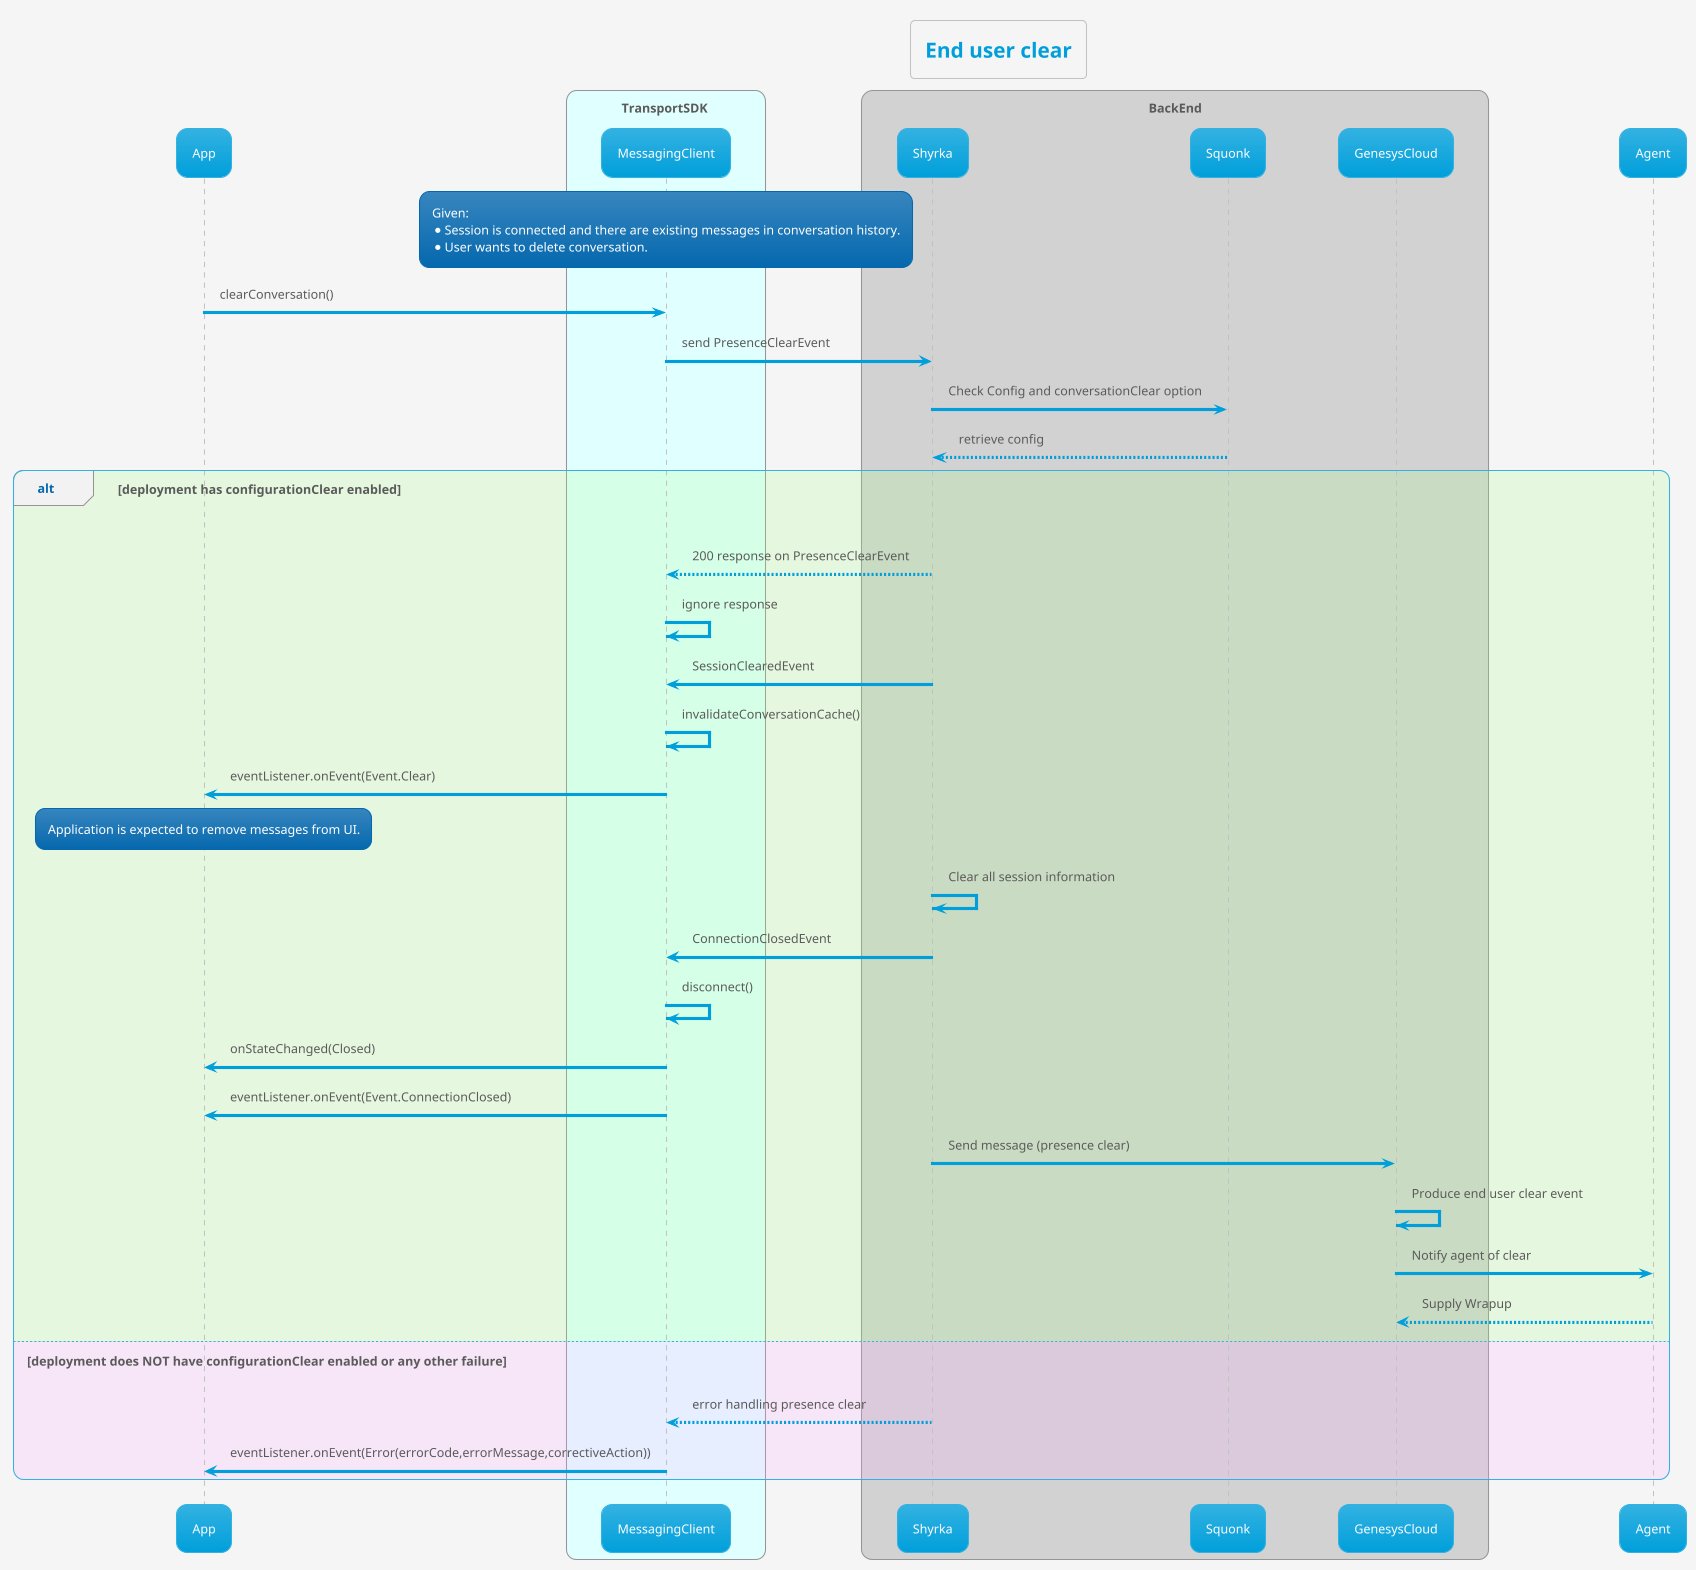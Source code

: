 @startuml
'https://plantuml.com/sequence-diagram

!theme bluegray
!pragma teoz true

skinparam backgroundColor #whitesmoke
title End user clear

participant App
box TransportSDK #lightcyan
participant MessagingClient
end box
box BackEnd
participant Shyrka
participant Squonk
participant GenesysCloud
end box
participant Agent

rnote over MessagingClient
  Given:
  * Session is connected and there are existing messages in conversation history.
  * User wants to delete conversation.
end rnote

App -> MessagingClient: clearConversation()
MessagingClient -> Shyrka: send PresenceClearEvent
Shyrka -> Squonk: Check Config and conversationClear option
Squonk --> Shyrka: retrieve config
alt #aaff8833 deployment has configurationClear enabled
   Shyrka --> MessagingClient: 200 response on PresenceClearEvent
   MessagingClient -> MessagingClient: ignore response
   Shyrka -> MessagingClient: SessionClearedEvent
   MessagingClient -> MessagingClient: invalidateConversationCache()
   MessagingClient -> App: eventListener.onEvent(Event.Clear)
rnote over App
    Application is expected to remove messages from UI.
end rnote
   Shyrka -> Shyrka: Clear all session information
   Shyrka -> MessagingClient: ConnectionClosedEvent
   MessagingClient -> MessagingClient: disconnect()
   MessagingClient -> App: onStateChanged(Closed)
   MessagingClient -> App: eventListener.onEvent(Event.ConnectionClosed)
   Shyrka -> GenesysCloud: Send message (presence clear)
   GenesysCloud -> GenesysCloud: Produce end user clear event
   GenesysCloud -> Agent: Notify agent of clear
   Agent --> GenesysCloud: Supply Wrapup
else #ffaaff33 deployment does NOT have configurationClear enabled or any other failure
   Shyrka --> MessagingClient: error handling presence clear
   MessagingClient -> App: eventListener.onEvent(Error(errorCode,errorMessage,correctiveAction))
end

@enduml